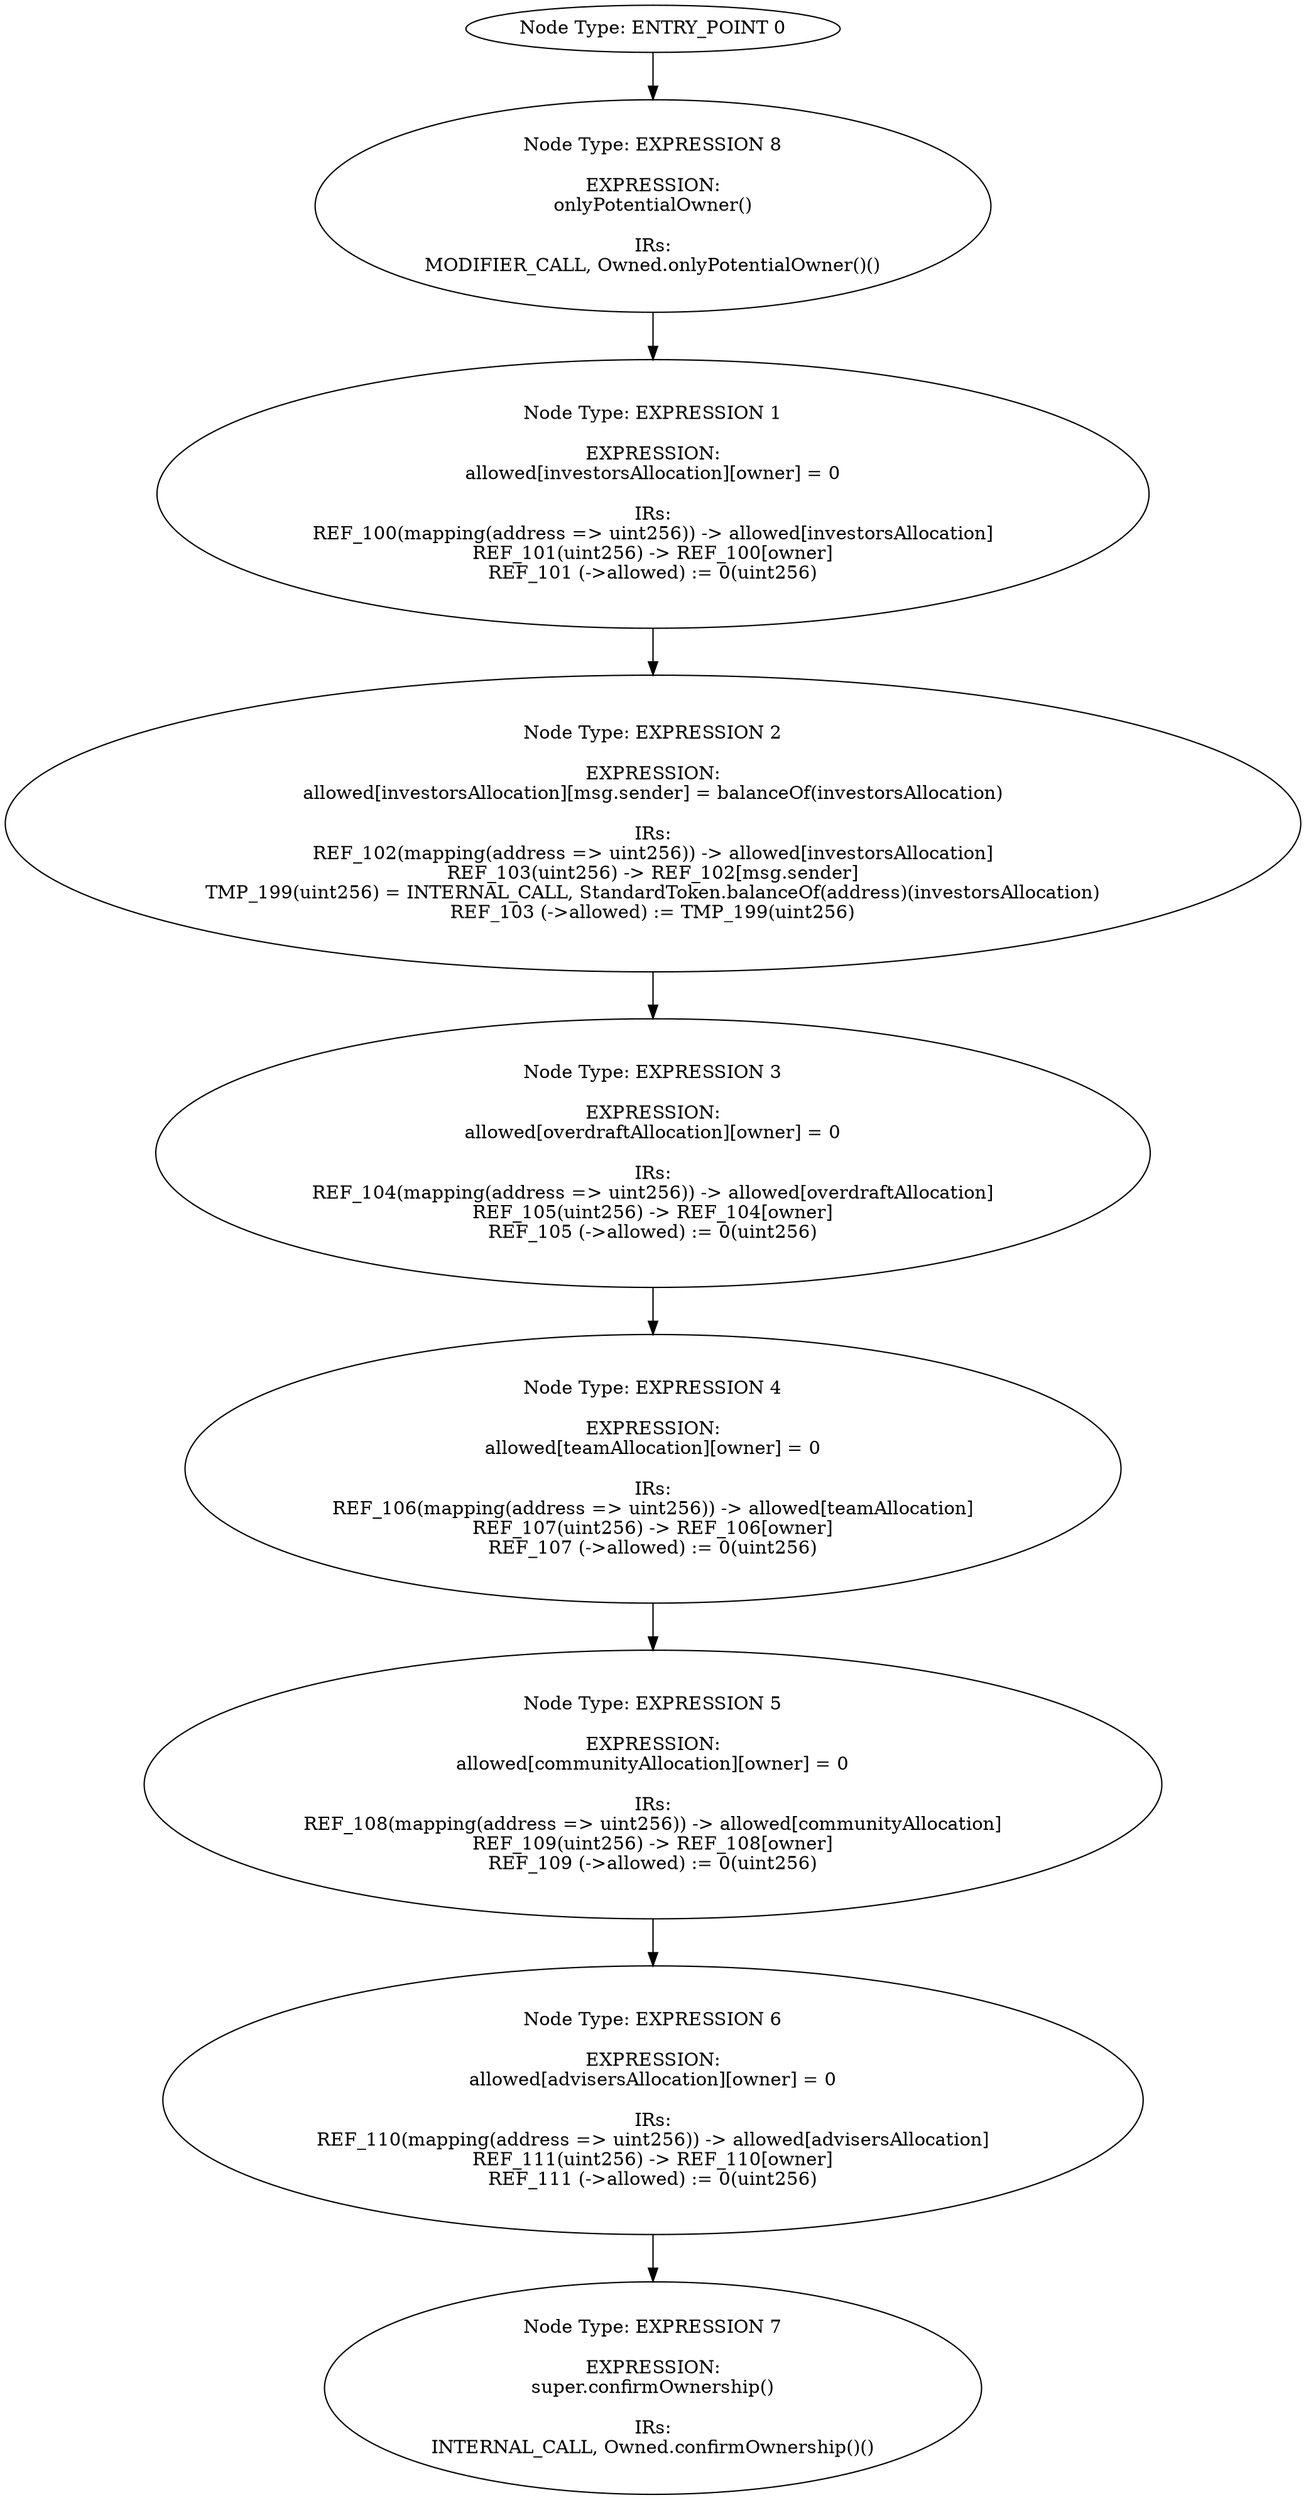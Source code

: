 digraph{
0[label="Node Type: ENTRY_POINT 0
"];
0->8;
1[label="Node Type: EXPRESSION 1

EXPRESSION:
allowed[investorsAllocation][owner] = 0

IRs:
REF_100(mapping(address => uint256)) -> allowed[investorsAllocation]
REF_101(uint256) -> REF_100[owner]
REF_101 (->allowed) := 0(uint256)"];
1->2;
2[label="Node Type: EXPRESSION 2

EXPRESSION:
allowed[investorsAllocation][msg.sender] = balanceOf(investorsAllocation)

IRs:
REF_102(mapping(address => uint256)) -> allowed[investorsAllocation]
REF_103(uint256) -> REF_102[msg.sender]
TMP_199(uint256) = INTERNAL_CALL, StandardToken.balanceOf(address)(investorsAllocation)
REF_103 (->allowed) := TMP_199(uint256)"];
2->3;
3[label="Node Type: EXPRESSION 3

EXPRESSION:
allowed[overdraftAllocation][owner] = 0

IRs:
REF_104(mapping(address => uint256)) -> allowed[overdraftAllocation]
REF_105(uint256) -> REF_104[owner]
REF_105 (->allowed) := 0(uint256)"];
3->4;
4[label="Node Type: EXPRESSION 4

EXPRESSION:
allowed[teamAllocation][owner] = 0

IRs:
REF_106(mapping(address => uint256)) -> allowed[teamAllocation]
REF_107(uint256) -> REF_106[owner]
REF_107 (->allowed) := 0(uint256)"];
4->5;
5[label="Node Type: EXPRESSION 5

EXPRESSION:
allowed[communityAllocation][owner] = 0

IRs:
REF_108(mapping(address => uint256)) -> allowed[communityAllocation]
REF_109(uint256) -> REF_108[owner]
REF_109 (->allowed) := 0(uint256)"];
5->6;
6[label="Node Type: EXPRESSION 6

EXPRESSION:
allowed[advisersAllocation][owner] = 0

IRs:
REF_110(mapping(address => uint256)) -> allowed[advisersAllocation]
REF_111(uint256) -> REF_110[owner]
REF_111 (->allowed) := 0(uint256)"];
6->7;
7[label="Node Type: EXPRESSION 7

EXPRESSION:
super.confirmOwnership()

IRs:
INTERNAL_CALL, Owned.confirmOwnership()()"];
8[label="Node Type: EXPRESSION 8

EXPRESSION:
onlyPotentialOwner()

IRs:
MODIFIER_CALL, Owned.onlyPotentialOwner()()"];
8->1;
}
